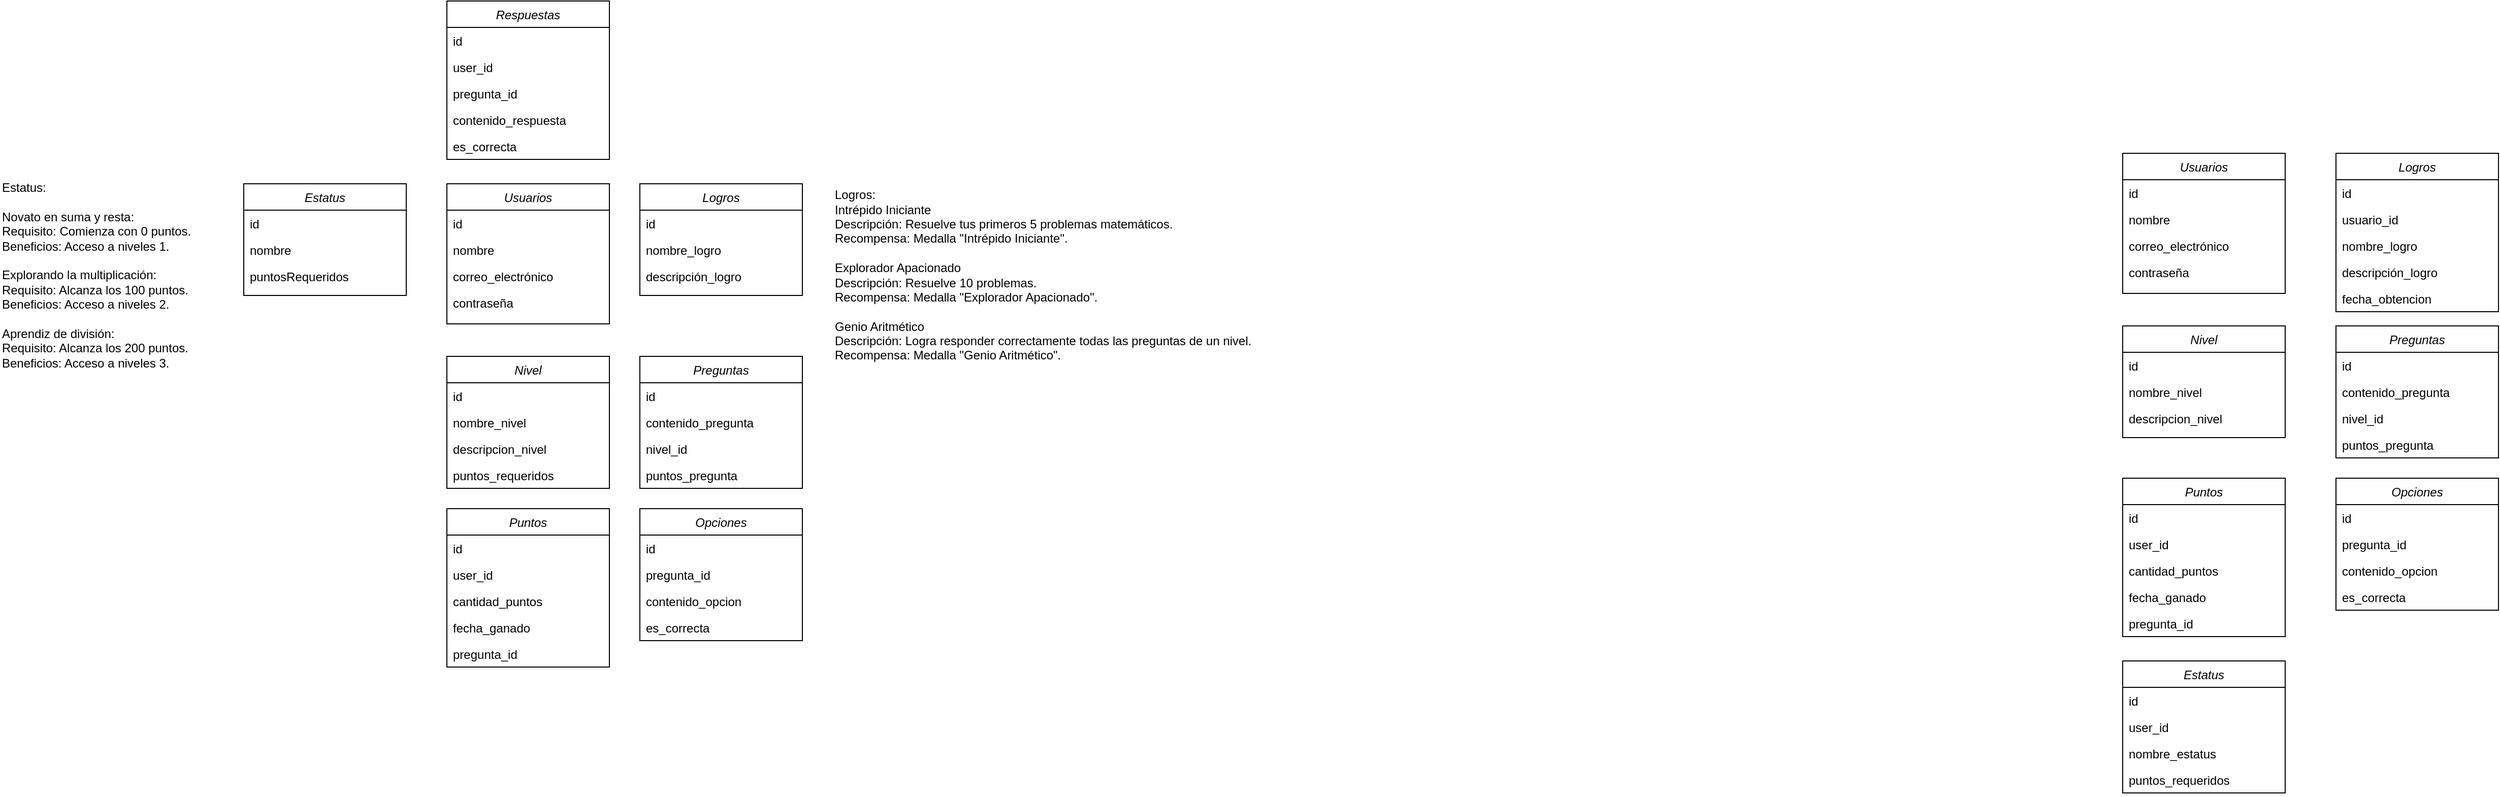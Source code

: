 <mxfile version="13.9.9" type="device"><diagram id="C5RBs43oDa-KdzZeNtuy" name="Page-1"><mxGraphModel dx="2089" dy="1752" grid="1" gridSize="10" guides="1" tooltips="1" connect="1" arrows="1" fold="1" page="1" pageScale="1" pageWidth="827" pageHeight="1169" math="0" shadow="0"><root><mxCell id="WIyWlLk6GJQsqaUBKTNV-0"/><mxCell id="WIyWlLk6GJQsqaUBKTNV-1" parent="WIyWlLk6GJQsqaUBKTNV-0"/><mxCell id="zkfFHV4jXpPFQw0GAbJ--0" value="Usuarios" style="swimlane;fontStyle=2;align=center;verticalAlign=top;childLayout=stackLayout;horizontal=1;startSize=26;horizontalStack=0;resizeParent=1;resizeLast=0;collapsible=1;marginBottom=0;rounded=0;shadow=0;strokeWidth=1;" parent="WIyWlLk6GJQsqaUBKTNV-1" vertex="1"><mxGeometry x="1860" y="50" width="160" height="138" as="geometry"><mxRectangle x="230" y="140" width="160" height="26" as="alternateBounds"/></mxGeometry></mxCell><mxCell id="zkfFHV4jXpPFQw0GAbJ--1" value="id" style="text;align=left;verticalAlign=top;spacingLeft=4;spacingRight=4;overflow=hidden;rotatable=0;points=[[0,0.5],[1,0.5]];portConstraint=eastwest;" parent="zkfFHV4jXpPFQw0GAbJ--0" vertex="1"><mxGeometry y="26" width="160" height="26" as="geometry"/></mxCell><mxCell id="zkfFHV4jXpPFQw0GAbJ--2" value="nombre" style="text;align=left;verticalAlign=top;spacingLeft=4;spacingRight=4;overflow=hidden;rotatable=0;points=[[0,0.5],[1,0.5]];portConstraint=eastwest;rounded=0;shadow=0;html=0;" parent="zkfFHV4jXpPFQw0GAbJ--0" vertex="1"><mxGeometry y="52" width="160" height="26" as="geometry"/></mxCell><mxCell id="zkfFHV4jXpPFQw0GAbJ--3" value="correo_electrónico" style="text;align=left;verticalAlign=top;spacingLeft=4;spacingRight=4;overflow=hidden;rotatable=0;points=[[0,0.5],[1,0.5]];portConstraint=eastwest;rounded=0;shadow=0;html=0;" parent="zkfFHV4jXpPFQw0GAbJ--0" vertex="1"><mxGeometry y="78" width="160" height="26" as="geometry"/></mxCell><mxCell id="y_0kav3BoGswM9sSpXtv-8" value="contraseña" style="text;align=left;verticalAlign=top;spacingLeft=4;spacingRight=4;overflow=hidden;rotatable=0;points=[[0,0.5],[1,0.5]];portConstraint=eastwest;rounded=0;shadow=0;html=0;" parent="zkfFHV4jXpPFQw0GAbJ--0" vertex="1"><mxGeometry y="104" width="160" height="26" as="geometry"/></mxCell><mxCell id="y_0kav3BoGswM9sSpXtv-0" value="Logros" style="swimlane;fontStyle=2;align=center;verticalAlign=top;childLayout=stackLayout;horizontal=1;startSize=26;horizontalStack=0;resizeParent=1;resizeLast=0;collapsible=1;marginBottom=0;rounded=0;shadow=0;strokeWidth=1;" parent="WIyWlLk6GJQsqaUBKTNV-1" vertex="1"><mxGeometry x="2070" y="50" width="160" height="156" as="geometry"><mxRectangle x="230" y="140" width="160" height="26" as="alternateBounds"/></mxGeometry></mxCell><mxCell id="y_0kav3BoGswM9sSpXtv-1" value="id" style="text;align=left;verticalAlign=top;spacingLeft=4;spacingRight=4;overflow=hidden;rotatable=0;points=[[0,0.5],[1,0.5]];portConstraint=eastwest;" parent="y_0kav3BoGswM9sSpXtv-0" vertex="1"><mxGeometry y="26" width="160" height="26" as="geometry"/></mxCell><mxCell id="y_0kav3BoGswM9sSpXtv-2" value="usuario_id" style="text;align=left;verticalAlign=top;spacingLeft=4;spacingRight=4;overflow=hidden;rotatable=0;points=[[0,0.5],[1,0.5]];portConstraint=eastwest;rounded=0;shadow=0;html=0;" parent="y_0kav3BoGswM9sSpXtv-0" vertex="1"><mxGeometry y="52" width="160" height="26" as="geometry"/></mxCell><mxCell id="y_0kav3BoGswM9sSpXtv-3" value="nombre_logro" style="text;align=left;verticalAlign=top;spacingLeft=4;spacingRight=4;overflow=hidden;rotatable=0;points=[[0,0.5],[1,0.5]];portConstraint=eastwest;rounded=0;shadow=0;html=0;" parent="y_0kav3BoGswM9sSpXtv-0" vertex="1"><mxGeometry y="78" width="160" height="26" as="geometry"/></mxCell><mxCell id="y_0kav3BoGswM9sSpXtv-9" value="descripción_logro" style="text;align=left;verticalAlign=top;spacingLeft=4;spacingRight=4;overflow=hidden;rotatable=0;points=[[0,0.5],[1,0.5]];portConstraint=eastwest;rounded=0;shadow=0;html=0;" parent="y_0kav3BoGswM9sSpXtv-0" vertex="1"><mxGeometry y="104" width="160" height="26" as="geometry"/></mxCell><mxCell id="y_0kav3BoGswM9sSpXtv-10" value="fecha_obtencion" style="text;align=left;verticalAlign=top;spacingLeft=4;spacingRight=4;overflow=hidden;rotatable=0;points=[[0,0.5],[1,0.5]];portConstraint=eastwest;rounded=0;shadow=0;html=0;" parent="y_0kav3BoGswM9sSpXtv-0" vertex="1"><mxGeometry y="130" width="160" height="26" as="geometry"/></mxCell><mxCell id="y_0kav3BoGswM9sSpXtv-11" value="Nivel" style="swimlane;fontStyle=2;align=center;verticalAlign=top;childLayout=stackLayout;horizontal=1;startSize=26;horizontalStack=0;resizeParent=1;resizeLast=0;collapsible=1;marginBottom=0;rounded=0;shadow=0;strokeWidth=1;" parent="WIyWlLk6GJQsqaUBKTNV-1" vertex="1"><mxGeometry x="1860" y="220" width="160" height="110" as="geometry"><mxRectangle x="230" y="140" width="160" height="26" as="alternateBounds"/></mxGeometry></mxCell><mxCell id="y_0kav3BoGswM9sSpXtv-12" value="id" style="text;align=left;verticalAlign=top;spacingLeft=4;spacingRight=4;overflow=hidden;rotatable=0;points=[[0,0.5],[1,0.5]];portConstraint=eastwest;" parent="y_0kav3BoGswM9sSpXtv-11" vertex="1"><mxGeometry y="26" width="160" height="26" as="geometry"/></mxCell><mxCell id="y_0kav3BoGswM9sSpXtv-13" value="nombre_nivel" style="text;align=left;verticalAlign=top;spacingLeft=4;spacingRight=4;overflow=hidden;rotatable=0;points=[[0,0.5],[1,0.5]];portConstraint=eastwest;rounded=0;shadow=0;html=0;" parent="y_0kav3BoGswM9sSpXtv-11" vertex="1"><mxGeometry y="52" width="160" height="26" as="geometry"/></mxCell><mxCell id="y_0kav3BoGswM9sSpXtv-14" value="descripcion_nivel" style="text;align=left;verticalAlign=top;spacingLeft=4;spacingRight=4;overflow=hidden;rotatable=0;points=[[0,0.5],[1,0.5]];portConstraint=eastwest;rounded=0;shadow=0;html=0;" parent="y_0kav3BoGswM9sSpXtv-11" vertex="1"><mxGeometry y="78" width="160" height="26" as="geometry"/></mxCell><mxCell id="y_0kav3BoGswM9sSpXtv-17" value="Preguntas" style="swimlane;fontStyle=2;align=center;verticalAlign=top;childLayout=stackLayout;horizontal=1;startSize=26;horizontalStack=0;resizeParent=1;resizeLast=0;collapsible=1;marginBottom=0;rounded=0;shadow=0;strokeWidth=1;" parent="WIyWlLk6GJQsqaUBKTNV-1" vertex="1"><mxGeometry x="2070" y="220" width="160" height="130" as="geometry"><mxRectangle x="230" y="140" width="160" height="26" as="alternateBounds"/></mxGeometry></mxCell><mxCell id="y_0kav3BoGswM9sSpXtv-18" value="id" style="text;align=left;verticalAlign=top;spacingLeft=4;spacingRight=4;overflow=hidden;rotatable=0;points=[[0,0.5],[1,0.5]];portConstraint=eastwest;" parent="y_0kav3BoGswM9sSpXtv-17" vertex="1"><mxGeometry y="26" width="160" height="26" as="geometry"/></mxCell><mxCell id="y_0kav3BoGswM9sSpXtv-19" value="contenido_pregunta" style="text;align=left;verticalAlign=top;spacingLeft=4;spacingRight=4;overflow=hidden;rotatable=0;points=[[0,0.5],[1,0.5]];portConstraint=eastwest;rounded=0;shadow=0;html=0;" parent="y_0kav3BoGswM9sSpXtv-17" vertex="1"><mxGeometry y="52" width="160" height="26" as="geometry"/></mxCell><mxCell id="y_0kav3BoGswM9sSpXtv-20" value="nivel_id" style="text;align=left;verticalAlign=top;spacingLeft=4;spacingRight=4;overflow=hidden;rotatable=0;points=[[0,0.5],[1,0.5]];portConstraint=eastwest;rounded=0;shadow=0;html=0;" parent="y_0kav3BoGswM9sSpXtv-17" vertex="1"><mxGeometry y="78" width="160" height="26" as="geometry"/></mxCell><mxCell id="y_0kav3BoGswM9sSpXtv-39" value="puntos_pregunta" style="text;align=left;verticalAlign=top;spacingLeft=4;spacingRight=4;overflow=hidden;rotatable=0;points=[[0,0.5],[1,0.5]];portConstraint=eastwest;rounded=0;shadow=0;html=0;" parent="y_0kav3BoGswM9sSpXtv-17" vertex="1"><mxGeometry y="104" width="160" height="26" as="geometry"/></mxCell><mxCell id="y_0kav3BoGswM9sSpXtv-22" value="Opciones" style="swimlane;fontStyle=2;align=center;verticalAlign=top;childLayout=stackLayout;horizontal=1;startSize=26;horizontalStack=0;resizeParent=1;resizeLast=0;collapsible=1;marginBottom=0;rounded=0;shadow=0;strokeWidth=1;" parent="WIyWlLk6GJQsqaUBKTNV-1" vertex="1"><mxGeometry x="2070" y="370" width="160" height="130" as="geometry"><mxRectangle x="230" y="140" width="160" height="26" as="alternateBounds"/></mxGeometry></mxCell><mxCell id="y_0kav3BoGswM9sSpXtv-23" value="id" style="text;align=left;verticalAlign=top;spacingLeft=4;spacingRight=4;overflow=hidden;rotatable=0;points=[[0,0.5],[1,0.5]];portConstraint=eastwest;" parent="y_0kav3BoGswM9sSpXtv-22" vertex="1"><mxGeometry y="26" width="160" height="26" as="geometry"/></mxCell><mxCell id="y_0kav3BoGswM9sSpXtv-24" value="pregunta_id" style="text;align=left;verticalAlign=top;spacingLeft=4;spacingRight=4;overflow=hidden;rotatable=0;points=[[0,0.5],[1,0.5]];portConstraint=eastwest;rounded=0;shadow=0;html=0;" parent="y_0kav3BoGswM9sSpXtv-22" vertex="1"><mxGeometry y="52" width="160" height="26" as="geometry"/></mxCell><mxCell id="y_0kav3BoGswM9sSpXtv-25" value="contenido_opcion" style="text;align=left;verticalAlign=top;spacingLeft=4;spacingRight=4;overflow=hidden;rotatable=0;points=[[0,0.5],[1,0.5]];portConstraint=eastwest;rounded=0;shadow=0;html=0;" parent="y_0kav3BoGswM9sSpXtv-22" vertex="1"><mxGeometry y="78" width="160" height="26" as="geometry"/></mxCell><mxCell id="y_0kav3BoGswM9sSpXtv-26" value="es_correcta" style="text;align=left;verticalAlign=top;spacingLeft=4;spacingRight=4;overflow=hidden;rotatable=0;points=[[0,0.5],[1,0.5]];portConstraint=eastwest;rounded=0;shadow=0;html=0;" parent="y_0kav3BoGswM9sSpXtv-22" vertex="1"><mxGeometry y="104" width="160" height="26" as="geometry"/></mxCell><mxCell id="y_0kav3BoGswM9sSpXtv-28" value="Puntos" style="swimlane;fontStyle=2;align=center;verticalAlign=top;childLayout=stackLayout;horizontal=1;startSize=26;horizontalStack=0;resizeParent=1;resizeLast=0;collapsible=1;marginBottom=0;rounded=0;shadow=0;strokeWidth=1;" parent="WIyWlLk6GJQsqaUBKTNV-1" vertex="1"><mxGeometry x="1860" y="370" width="160" height="156" as="geometry"><mxRectangle x="230" y="140" width="160" height="26" as="alternateBounds"/></mxGeometry></mxCell><mxCell id="y_0kav3BoGswM9sSpXtv-29" value="id" style="text;align=left;verticalAlign=top;spacingLeft=4;spacingRight=4;overflow=hidden;rotatable=0;points=[[0,0.5],[1,0.5]];portConstraint=eastwest;" parent="y_0kav3BoGswM9sSpXtv-28" vertex="1"><mxGeometry y="26" width="160" height="26" as="geometry"/></mxCell><mxCell id="y_0kav3BoGswM9sSpXtv-30" value="user_id " style="text;align=left;verticalAlign=top;spacingLeft=4;spacingRight=4;overflow=hidden;rotatable=0;points=[[0,0.5],[1,0.5]];portConstraint=eastwest;rounded=0;shadow=0;html=0;" parent="y_0kav3BoGswM9sSpXtv-28" vertex="1"><mxGeometry y="52" width="160" height="26" as="geometry"/></mxCell><mxCell id="y_0kav3BoGswM9sSpXtv-31" value="cantidad_puntos" style="text;align=left;verticalAlign=top;spacingLeft=4;spacingRight=4;overflow=hidden;rotatable=0;points=[[0,0.5],[1,0.5]];portConstraint=eastwest;rounded=0;shadow=0;html=0;" parent="y_0kav3BoGswM9sSpXtv-28" vertex="1"><mxGeometry y="78" width="160" height="26" as="geometry"/></mxCell><mxCell id="y_0kav3BoGswM9sSpXtv-32" value="fecha_ganado" style="text;align=left;verticalAlign=top;spacingLeft=4;spacingRight=4;overflow=hidden;rotatable=0;points=[[0,0.5],[1,0.5]];portConstraint=eastwest;rounded=0;shadow=0;html=0;" parent="y_0kav3BoGswM9sSpXtv-28" vertex="1"><mxGeometry y="104" width="160" height="26" as="geometry"/></mxCell><mxCell id="y_0kav3BoGswM9sSpXtv-38" value="pregunta_id " style="text;align=left;verticalAlign=top;spacingLeft=4;spacingRight=4;overflow=hidden;rotatable=0;points=[[0,0.5],[1,0.5]];portConstraint=eastwest;rounded=0;shadow=0;html=0;" parent="y_0kav3BoGswM9sSpXtv-28" vertex="1"><mxGeometry y="130" width="160" height="26" as="geometry"/></mxCell><mxCell id="y_0kav3BoGswM9sSpXtv-33" value="Estatus" style="swimlane;fontStyle=2;align=center;verticalAlign=top;childLayout=stackLayout;horizontal=1;startSize=26;horizontalStack=0;resizeParent=1;resizeLast=0;collapsible=1;marginBottom=0;rounded=0;shadow=0;strokeWidth=1;" parent="WIyWlLk6GJQsqaUBKTNV-1" vertex="1"><mxGeometry x="1860" y="550" width="160" height="130" as="geometry"><mxRectangle x="230" y="140" width="160" height="26" as="alternateBounds"/></mxGeometry></mxCell><mxCell id="y_0kav3BoGswM9sSpXtv-34" value="id" style="text;align=left;verticalAlign=top;spacingLeft=4;spacingRight=4;overflow=hidden;rotatable=0;points=[[0,0.5],[1,0.5]];portConstraint=eastwest;" parent="y_0kav3BoGswM9sSpXtv-33" vertex="1"><mxGeometry y="26" width="160" height="26" as="geometry"/></mxCell><mxCell id="y_0kav3BoGswM9sSpXtv-35" value="user_id " style="text;align=left;verticalAlign=top;spacingLeft=4;spacingRight=4;overflow=hidden;rotatable=0;points=[[0,0.5],[1,0.5]];portConstraint=eastwest;rounded=0;shadow=0;html=0;" parent="y_0kav3BoGswM9sSpXtv-33" vertex="1"><mxGeometry y="52" width="160" height="26" as="geometry"/></mxCell><mxCell id="y_0kav3BoGswM9sSpXtv-36" value="nombre_estatus" style="text;align=left;verticalAlign=top;spacingLeft=4;spacingRight=4;overflow=hidden;rotatable=0;points=[[0,0.5],[1,0.5]];portConstraint=eastwest;rounded=0;shadow=0;html=0;" parent="y_0kav3BoGswM9sSpXtv-33" vertex="1"><mxGeometry y="78" width="160" height="26" as="geometry"/></mxCell><mxCell id="y_0kav3BoGswM9sSpXtv-37" value="puntos_requeridos" style="text;align=left;verticalAlign=top;spacingLeft=4;spacingRight=4;overflow=hidden;rotatable=0;points=[[0,0.5],[1,0.5]];portConstraint=eastwest;rounded=0;shadow=0;html=0;" parent="y_0kav3BoGswM9sSpXtv-33" vertex="1"><mxGeometry y="104" width="160" height="26" as="geometry"/></mxCell><mxCell id="y_0kav3BoGswM9sSpXtv-40" value="Usuarios" style="swimlane;fontStyle=2;align=center;verticalAlign=top;childLayout=stackLayout;horizontal=1;startSize=26;horizontalStack=0;resizeParent=1;resizeLast=0;collapsible=1;marginBottom=0;rounded=0;shadow=0;strokeWidth=1;" parent="WIyWlLk6GJQsqaUBKTNV-1" vertex="1"><mxGeometry x="210" y="80" width="160" height="138" as="geometry"><mxRectangle x="230" y="140" width="160" height="26" as="alternateBounds"/></mxGeometry></mxCell><mxCell id="y_0kav3BoGswM9sSpXtv-41" value="id" style="text;align=left;verticalAlign=top;spacingLeft=4;spacingRight=4;overflow=hidden;rotatable=0;points=[[0,0.5],[1,0.5]];portConstraint=eastwest;" parent="y_0kav3BoGswM9sSpXtv-40" vertex="1"><mxGeometry y="26" width="160" height="26" as="geometry"/></mxCell><mxCell id="y_0kav3BoGswM9sSpXtv-42" value="nombre" style="text;align=left;verticalAlign=top;spacingLeft=4;spacingRight=4;overflow=hidden;rotatable=0;points=[[0,0.5],[1,0.5]];portConstraint=eastwest;rounded=0;shadow=0;html=0;" parent="y_0kav3BoGswM9sSpXtv-40" vertex="1"><mxGeometry y="52" width="160" height="26" as="geometry"/></mxCell><mxCell id="y_0kav3BoGswM9sSpXtv-43" value="correo_electrónico" style="text;align=left;verticalAlign=top;spacingLeft=4;spacingRight=4;overflow=hidden;rotatable=0;points=[[0,0.5],[1,0.5]];portConstraint=eastwest;rounded=0;shadow=0;html=0;" parent="y_0kav3BoGswM9sSpXtv-40" vertex="1"><mxGeometry y="78" width="160" height="26" as="geometry"/></mxCell><mxCell id="y_0kav3BoGswM9sSpXtv-44" value="contraseña" style="text;align=left;verticalAlign=top;spacingLeft=4;spacingRight=4;overflow=hidden;rotatable=0;points=[[0,0.5],[1,0.5]];portConstraint=eastwest;rounded=0;shadow=0;html=0;" parent="y_0kav3BoGswM9sSpXtv-40" vertex="1"><mxGeometry y="104" width="160" height="26" as="geometry"/></mxCell><mxCell id="y_0kav3BoGswM9sSpXtv-45" value="Logros" style="swimlane;fontStyle=2;align=center;verticalAlign=top;childLayout=stackLayout;horizontal=1;startSize=26;horizontalStack=0;resizeParent=1;resizeLast=0;collapsible=1;marginBottom=0;rounded=0;shadow=0;strokeWidth=1;" parent="WIyWlLk6GJQsqaUBKTNV-1" vertex="1"><mxGeometry x="400" y="80" width="160" height="110" as="geometry"><mxRectangle x="230" y="140" width="160" height="26" as="alternateBounds"/></mxGeometry></mxCell><mxCell id="y_0kav3BoGswM9sSpXtv-46" value="id" style="text;align=left;verticalAlign=top;spacingLeft=4;spacingRight=4;overflow=hidden;rotatable=0;points=[[0,0.5],[1,0.5]];portConstraint=eastwest;" parent="y_0kav3BoGswM9sSpXtv-45" vertex="1"><mxGeometry y="26" width="160" height="26" as="geometry"/></mxCell><mxCell id="y_0kav3BoGswM9sSpXtv-48" value="nombre_logro" style="text;align=left;verticalAlign=top;spacingLeft=4;spacingRight=4;overflow=hidden;rotatable=0;points=[[0,0.5],[1,0.5]];portConstraint=eastwest;rounded=0;shadow=0;html=0;" parent="y_0kav3BoGswM9sSpXtv-45" vertex="1"><mxGeometry y="52" width="160" height="26" as="geometry"/></mxCell><mxCell id="y_0kav3BoGswM9sSpXtv-49" value="descripción_logro" style="text;align=left;verticalAlign=top;spacingLeft=4;spacingRight=4;overflow=hidden;rotatable=0;points=[[0,0.5],[1,0.5]];portConstraint=eastwest;rounded=0;shadow=0;html=0;" parent="y_0kav3BoGswM9sSpXtv-45" vertex="1"><mxGeometry y="78" width="160" height="26" as="geometry"/></mxCell><mxCell id="y_0kav3BoGswM9sSpXtv-51" value="Nivel" style="swimlane;fontStyle=2;align=center;verticalAlign=top;childLayout=stackLayout;horizontal=1;startSize=26;horizontalStack=0;resizeParent=1;resizeLast=0;collapsible=1;marginBottom=0;rounded=0;shadow=0;strokeWidth=1;" parent="WIyWlLk6GJQsqaUBKTNV-1" vertex="1"><mxGeometry x="210" y="250" width="160" height="130" as="geometry"><mxRectangle x="230" y="140" width="160" height="26" as="alternateBounds"/></mxGeometry></mxCell><mxCell id="y_0kav3BoGswM9sSpXtv-52" value="id" style="text;align=left;verticalAlign=top;spacingLeft=4;spacingRight=4;overflow=hidden;rotatable=0;points=[[0,0.5],[1,0.5]];portConstraint=eastwest;" parent="y_0kav3BoGswM9sSpXtv-51" vertex="1"><mxGeometry y="26" width="160" height="26" as="geometry"/></mxCell><mxCell id="y_0kav3BoGswM9sSpXtv-53" value="nombre_nivel" style="text;align=left;verticalAlign=top;spacingLeft=4;spacingRight=4;overflow=hidden;rotatable=0;points=[[0,0.5],[1,0.5]];portConstraint=eastwest;rounded=0;shadow=0;html=0;" parent="y_0kav3BoGswM9sSpXtv-51" vertex="1"><mxGeometry y="52" width="160" height="26" as="geometry"/></mxCell><mxCell id="y_0kav3BoGswM9sSpXtv-54" value="descripcion_nivel" style="text;align=left;verticalAlign=top;spacingLeft=4;spacingRight=4;overflow=hidden;rotatable=0;points=[[0,0.5],[1,0.5]];portConstraint=eastwest;rounded=0;shadow=0;html=0;" parent="y_0kav3BoGswM9sSpXtv-51" vertex="1"><mxGeometry y="78" width="160" height="26" as="geometry"/></mxCell><mxCell id="y_0kav3BoGswM9sSpXtv-85" value="puntos_requeridos" style="text;align=left;verticalAlign=top;spacingLeft=4;spacingRight=4;overflow=hidden;rotatable=0;points=[[0,0.5],[1,0.5]];portConstraint=eastwest;rounded=0;shadow=0;html=0;" parent="y_0kav3BoGswM9sSpXtv-51" vertex="1"><mxGeometry y="104" width="160" height="26" as="geometry"/></mxCell><mxCell id="y_0kav3BoGswM9sSpXtv-55" value="Preguntas" style="swimlane;fontStyle=2;align=center;verticalAlign=top;childLayout=stackLayout;horizontal=1;startSize=26;horizontalStack=0;resizeParent=1;resizeLast=0;collapsible=1;marginBottom=0;rounded=0;shadow=0;strokeWidth=1;" parent="WIyWlLk6GJQsqaUBKTNV-1" vertex="1"><mxGeometry x="400" y="250" width="160" height="130" as="geometry"><mxRectangle x="230" y="140" width="160" height="26" as="alternateBounds"/></mxGeometry></mxCell><mxCell id="y_0kav3BoGswM9sSpXtv-56" value="id" style="text;align=left;verticalAlign=top;spacingLeft=4;spacingRight=4;overflow=hidden;rotatable=0;points=[[0,0.5],[1,0.5]];portConstraint=eastwest;" parent="y_0kav3BoGswM9sSpXtv-55" vertex="1"><mxGeometry y="26" width="160" height="26" as="geometry"/></mxCell><mxCell id="y_0kav3BoGswM9sSpXtv-57" value="contenido_pregunta" style="text;align=left;verticalAlign=top;spacingLeft=4;spacingRight=4;overflow=hidden;rotatable=0;points=[[0,0.5],[1,0.5]];portConstraint=eastwest;rounded=0;shadow=0;html=0;" parent="y_0kav3BoGswM9sSpXtv-55" vertex="1"><mxGeometry y="52" width="160" height="26" as="geometry"/></mxCell><mxCell id="y_0kav3BoGswM9sSpXtv-58" value="nivel_id" style="text;align=left;verticalAlign=top;spacingLeft=4;spacingRight=4;overflow=hidden;rotatable=0;points=[[0,0.5],[1,0.5]];portConstraint=eastwest;rounded=0;shadow=0;html=0;" parent="y_0kav3BoGswM9sSpXtv-55" vertex="1"><mxGeometry y="78" width="160" height="26" as="geometry"/></mxCell><mxCell id="y_0kav3BoGswM9sSpXtv-59" value="puntos_pregunta" style="text;align=left;verticalAlign=top;spacingLeft=4;spacingRight=4;overflow=hidden;rotatable=0;points=[[0,0.5],[1,0.5]];portConstraint=eastwest;rounded=0;shadow=0;html=0;" parent="y_0kav3BoGswM9sSpXtv-55" vertex="1"><mxGeometry y="104" width="160" height="26" as="geometry"/></mxCell><mxCell id="y_0kav3BoGswM9sSpXtv-60" value="Opciones" style="swimlane;fontStyle=2;align=center;verticalAlign=top;childLayout=stackLayout;horizontal=1;startSize=26;horizontalStack=0;resizeParent=1;resizeLast=0;collapsible=1;marginBottom=0;rounded=0;shadow=0;strokeWidth=1;" parent="WIyWlLk6GJQsqaUBKTNV-1" vertex="1"><mxGeometry x="400" y="400" width="160" height="130" as="geometry"><mxRectangle x="230" y="140" width="160" height="26" as="alternateBounds"/></mxGeometry></mxCell><mxCell id="y_0kav3BoGswM9sSpXtv-61" value="id" style="text;align=left;verticalAlign=top;spacingLeft=4;spacingRight=4;overflow=hidden;rotatable=0;points=[[0,0.5],[1,0.5]];portConstraint=eastwest;" parent="y_0kav3BoGswM9sSpXtv-60" vertex="1"><mxGeometry y="26" width="160" height="26" as="geometry"/></mxCell><mxCell id="y_0kav3BoGswM9sSpXtv-62" value="pregunta_id" style="text;align=left;verticalAlign=top;spacingLeft=4;spacingRight=4;overflow=hidden;rotatable=0;points=[[0,0.5],[1,0.5]];portConstraint=eastwest;rounded=0;shadow=0;html=0;" parent="y_0kav3BoGswM9sSpXtv-60" vertex="1"><mxGeometry y="52" width="160" height="26" as="geometry"/></mxCell><mxCell id="y_0kav3BoGswM9sSpXtv-63" value="contenido_opcion" style="text;align=left;verticalAlign=top;spacingLeft=4;spacingRight=4;overflow=hidden;rotatable=0;points=[[0,0.5],[1,0.5]];portConstraint=eastwest;rounded=0;shadow=0;html=0;" parent="y_0kav3BoGswM9sSpXtv-60" vertex="1"><mxGeometry y="78" width="160" height="26" as="geometry"/></mxCell><mxCell id="y_0kav3BoGswM9sSpXtv-64" value="es_correcta" style="text;align=left;verticalAlign=top;spacingLeft=4;spacingRight=4;overflow=hidden;rotatable=0;points=[[0,0.5],[1,0.5]];portConstraint=eastwest;rounded=0;shadow=0;html=0;" parent="y_0kav3BoGswM9sSpXtv-60" vertex="1"><mxGeometry y="104" width="160" height="26" as="geometry"/></mxCell><mxCell id="y_0kav3BoGswM9sSpXtv-65" value="Puntos" style="swimlane;fontStyle=2;align=center;verticalAlign=top;childLayout=stackLayout;horizontal=1;startSize=26;horizontalStack=0;resizeParent=1;resizeLast=0;collapsible=1;marginBottom=0;rounded=0;shadow=0;strokeWidth=1;" parent="WIyWlLk6GJQsqaUBKTNV-1" vertex="1"><mxGeometry x="210" y="400" width="160" height="156" as="geometry"><mxRectangle x="230" y="140" width="160" height="26" as="alternateBounds"/></mxGeometry></mxCell><mxCell id="y_0kav3BoGswM9sSpXtv-66" value="id" style="text;align=left;verticalAlign=top;spacingLeft=4;spacingRight=4;overflow=hidden;rotatable=0;points=[[0,0.5],[1,0.5]];portConstraint=eastwest;" parent="y_0kav3BoGswM9sSpXtv-65" vertex="1"><mxGeometry y="26" width="160" height="26" as="geometry"/></mxCell><mxCell id="y_0kav3BoGswM9sSpXtv-67" value="user_id " style="text;align=left;verticalAlign=top;spacingLeft=4;spacingRight=4;overflow=hidden;rotatable=0;points=[[0,0.5],[1,0.5]];portConstraint=eastwest;rounded=0;shadow=0;html=0;" parent="y_0kav3BoGswM9sSpXtv-65" vertex="1"><mxGeometry y="52" width="160" height="26" as="geometry"/></mxCell><mxCell id="y_0kav3BoGswM9sSpXtv-68" value="cantidad_puntos" style="text;align=left;verticalAlign=top;spacingLeft=4;spacingRight=4;overflow=hidden;rotatable=0;points=[[0,0.5],[1,0.5]];portConstraint=eastwest;rounded=0;shadow=0;html=0;" parent="y_0kav3BoGswM9sSpXtv-65" vertex="1"><mxGeometry y="78" width="160" height="26" as="geometry"/></mxCell><mxCell id="y_0kav3BoGswM9sSpXtv-69" value="fecha_ganado" style="text;align=left;verticalAlign=top;spacingLeft=4;spacingRight=4;overflow=hidden;rotatable=0;points=[[0,0.5],[1,0.5]];portConstraint=eastwest;rounded=0;shadow=0;html=0;" parent="y_0kav3BoGswM9sSpXtv-65" vertex="1"><mxGeometry y="104" width="160" height="26" as="geometry"/></mxCell><mxCell id="y_0kav3BoGswM9sSpXtv-70" value="pregunta_id " style="text;align=left;verticalAlign=top;spacingLeft=4;spacingRight=4;overflow=hidden;rotatable=0;points=[[0,0.5],[1,0.5]];portConstraint=eastwest;rounded=0;shadow=0;html=0;" parent="y_0kav3BoGswM9sSpXtv-65" vertex="1"><mxGeometry y="130" width="160" height="26" as="geometry"/></mxCell><mxCell id="y_0kav3BoGswM9sSpXtv-71" value="Estatus" style="swimlane;fontStyle=2;align=center;verticalAlign=top;childLayout=stackLayout;horizontal=1;startSize=26;horizontalStack=0;resizeParent=1;resizeLast=0;collapsible=1;marginBottom=0;rounded=0;shadow=0;strokeWidth=1;" parent="WIyWlLk6GJQsqaUBKTNV-1" vertex="1"><mxGeometry x="10" y="80" width="160" height="110" as="geometry"><mxRectangle x="230" y="140" width="160" height="26" as="alternateBounds"/></mxGeometry></mxCell><mxCell id="y_0kav3BoGswM9sSpXtv-72" value="id" style="text;align=left;verticalAlign=top;spacingLeft=4;spacingRight=4;overflow=hidden;rotatable=0;points=[[0,0.5],[1,0.5]];portConstraint=eastwest;" parent="y_0kav3BoGswM9sSpXtv-71" vertex="1"><mxGeometry y="26" width="160" height="26" as="geometry"/></mxCell><mxCell id="y_0kav3BoGswM9sSpXtv-73" value="nombre" style="text;align=left;verticalAlign=top;spacingLeft=4;spacingRight=4;overflow=hidden;rotatable=0;points=[[0,0.5],[1,0.5]];portConstraint=eastwest;rounded=0;shadow=0;html=0;" parent="y_0kav3BoGswM9sSpXtv-71" vertex="1"><mxGeometry y="52" width="160" height="26" as="geometry"/></mxCell><mxCell id="y_0kav3BoGswM9sSpXtv-74" value="puntosRequeridos" style="text;align=left;verticalAlign=top;spacingLeft=4;spacingRight=4;overflow=hidden;rotatable=0;points=[[0,0.5],[1,0.5]];portConstraint=eastwest;rounded=0;shadow=0;html=0;" parent="y_0kav3BoGswM9sSpXtv-71" vertex="1"><mxGeometry y="78" width="160" height="26" as="geometry"/></mxCell><mxCell id="y_0kav3BoGswM9sSpXtv-77" value="&lt;div&gt;Logros:&lt;/div&gt;&lt;div&gt;Intrépido Iniciante&lt;/div&gt;&lt;div&gt;Descripción: Resuelve tus primeros 5 problemas matemáticos.&lt;/div&gt;&lt;div&gt;Recompensa: Medalla &quot;Intrépido Iniciante&quot;.&lt;/div&gt;&lt;div&gt;&lt;br&gt;&lt;/div&gt;Explorador Apacionado&lt;div&gt;&lt;span&gt;Descripción: Resuelve 10 problemas.&lt;/span&gt;&lt;br&gt;&lt;/div&gt;&lt;div&gt;Recompensa: Medalla &quot;Explorador Apacionado&quot;.&lt;/div&gt;&lt;div&gt;&lt;br&gt;&lt;/div&gt;&lt;div&gt;Genio Aritmético&lt;/div&gt;&lt;div&gt;Descripción: Logra responder correctamente todas las preguntas de un nivel.&lt;/div&gt;&lt;div&gt;Recompensa: Medalla &quot;Genio Aritmético&quot;.&lt;/div&gt;" style="text;html=1;align=left;verticalAlign=middle;resizable=0;points=[];autosize=1;" parent="WIyWlLk6GJQsqaUBKTNV-1" vertex="1"><mxGeometry x="590" y="85" width="430" height="170" as="geometry"/></mxCell><mxCell id="y_0kav3BoGswM9sSpXtv-78" value="&lt;div&gt;Estatus:&lt;/div&gt;&lt;div&gt;&lt;br&gt;&lt;/div&gt;&lt;div&gt;Novato en suma y resta:&lt;/div&gt;&lt;div&gt;Requisito: Comienza con 0 puntos.&lt;/div&gt;&lt;div&gt;Beneficios: Acceso a niveles 1.&lt;/div&gt;&lt;div&gt;&lt;br&gt;&lt;/div&gt;&lt;div&gt;Explorando la multiplicación:&lt;/div&gt;&lt;div&gt;Requisito: Alcanza los 100 puntos.&lt;/div&gt;&lt;div&gt;Beneficios: Acceso a niveles 2.&lt;/div&gt;&lt;div&gt;&lt;br&gt;&lt;/div&gt;&lt;div&gt;Aprendiz de división:&lt;/div&gt;&lt;div&gt;Requisito: Alcanza los 200 puntos.&lt;/div&gt;&lt;div&gt;Beneficios: Acceso a niveles 3.&lt;/div&gt;" style="text;html=1;align=left;verticalAlign=middle;resizable=0;points=[];autosize=1;" parent="WIyWlLk6GJQsqaUBKTNV-1" vertex="1"><mxGeometry x="-230" y="80" width="200" height="180" as="geometry"/></mxCell><mxCell id="y_0kav3BoGswM9sSpXtv-79" value="Respuestas" style="swimlane;fontStyle=2;align=center;verticalAlign=top;childLayout=stackLayout;horizontal=1;startSize=26;horizontalStack=0;resizeParent=1;resizeLast=0;collapsible=1;marginBottom=0;rounded=0;shadow=0;strokeWidth=1;" parent="WIyWlLk6GJQsqaUBKTNV-1" vertex="1"><mxGeometry x="210" y="-100" width="160" height="156" as="geometry"><mxRectangle x="230" y="140" width="160" height="26" as="alternateBounds"/></mxGeometry></mxCell><mxCell id="y_0kav3BoGswM9sSpXtv-80" value="id" style="text;align=left;verticalAlign=top;spacingLeft=4;spacingRight=4;overflow=hidden;rotatable=0;points=[[0,0.5],[1,0.5]];portConstraint=eastwest;" parent="y_0kav3BoGswM9sSpXtv-79" vertex="1"><mxGeometry y="26" width="160" height="26" as="geometry"/></mxCell><mxCell id="y_0kav3BoGswM9sSpXtv-81" value="user_id " style="text;align=left;verticalAlign=top;spacingLeft=4;spacingRight=4;overflow=hidden;rotatable=0;points=[[0,0.5],[1,0.5]];portConstraint=eastwest;rounded=0;shadow=0;html=0;" parent="y_0kav3BoGswM9sSpXtv-79" vertex="1"><mxGeometry y="52" width="160" height="26" as="geometry"/></mxCell><mxCell id="y_0kav3BoGswM9sSpXtv-82" value="pregunta_id" style="text;align=left;verticalAlign=top;spacingLeft=4;spacingRight=4;overflow=hidden;rotatable=0;points=[[0,0.5],[1,0.5]];portConstraint=eastwest;rounded=0;shadow=0;html=0;" parent="y_0kav3BoGswM9sSpXtv-79" vertex="1"><mxGeometry y="78" width="160" height="26" as="geometry"/></mxCell><mxCell id="y_0kav3BoGswM9sSpXtv-83" value="contenido_respuesta" style="text;align=left;verticalAlign=top;spacingLeft=4;spacingRight=4;overflow=hidden;rotatable=0;points=[[0,0.5],[1,0.5]];portConstraint=eastwest;rounded=0;shadow=0;html=0;" parent="y_0kav3BoGswM9sSpXtv-79" vertex="1"><mxGeometry y="104" width="160" height="26" as="geometry"/></mxCell><mxCell id="y_0kav3BoGswM9sSpXtv-84" value="es_correcta" style="text;align=left;verticalAlign=top;spacingLeft=4;spacingRight=4;overflow=hidden;rotatable=0;points=[[0,0.5],[1,0.5]];portConstraint=eastwest;rounded=0;shadow=0;html=0;" parent="y_0kav3BoGswM9sSpXtv-79" vertex="1"><mxGeometry y="130" width="160" height="26" as="geometry"/></mxCell></root></mxGraphModel></diagram></mxfile>